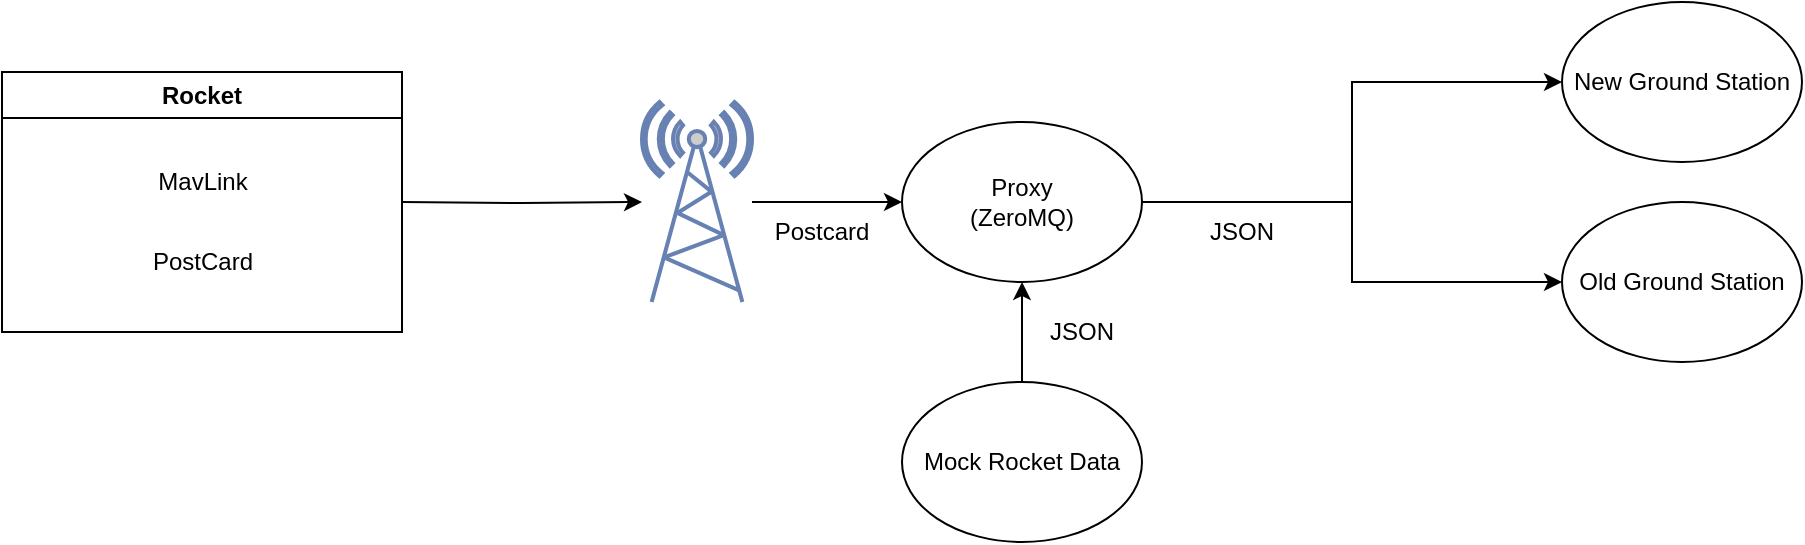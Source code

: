 <mxfile version="20.7.2" type="device"><diagram id="9wJ1xoej0rOAIKk4rK3a" name="Page-1"><mxGraphModel dx="954" dy="941" grid="1" gridSize="10" guides="1" tooltips="1" connect="1" arrows="1" fold="1" page="1" pageScale="1" pageWidth="850" pageHeight="1100" math="0" shadow="0"><root><mxCell id="0"/><mxCell id="1" parent="0"/><mxCell id="wSucKvsut_ycxQAVpRH_-12" style="edgeStyle=orthogonalEdgeStyle;rounded=0;orthogonalLoop=1;jettySize=auto;html=1;" parent="1" target="wSucKvsut_ycxQAVpRH_-14" edge="1"><mxGeometry relative="1" as="geometry"><mxPoint x="230" y="710" as="sourcePoint"/></mxGeometry></mxCell><mxCell id="wSucKvsut_ycxQAVpRH_-22" value="" style="edgeStyle=orthogonalEdgeStyle;rounded=0;orthogonalLoop=1;jettySize=auto;html=1;" parent="1" source="wSucKvsut_ycxQAVpRH_-14" target="wSucKvsut_ycxQAVpRH_-17" edge="1"><mxGeometry relative="1" as="geometry"/></mxCell><mxCell id="wSucKvsut_ycxQAVpRH_-14" value="" style="fontColor=#0066CC;verticalAlign=top;verticalLabelPosition=bottom;labelPosition=center;align=center;html=1;outlineConnect=0;fillColor=#CCCCCC;strokeColor=#6881B3;gradientColor=none;gradientDirection=north;strokeWidth=2;shape=mxgraph.networks.radio_tower;" parent="1" vertex="1"><mxGeometry x="350" y="660" width="55" height="100" as="geometry"/></mxCell><mxCell id="wSucKvsut_ycxQAVpRH_-15" value="New Ground Station" style="ellipse;whiteSpace=wrap;html=1;" parent="1" vertex="1"><mxGeometry x="810" y="610" width="120" height="80" as="geometry"/></mxCell><mxCell id="wSucKvsut_ycxQAVpRH_-17" value="&lt;div&gt;Proxy&lt;/div&gt;(ZeroMQ)" style="ellipse;whiteSpace=wrap;html=1;" parent="1" vertex="1"><mxGeometry x="480" y="670" width="120" height="80" as="geometry"/></mxCell><mxCell id="wSucKvsut_ycxQAVpRH_-18" value="Old Ground Station" style="ellipse;whiteSpace=wrap;html=1;" parent="1" vertex="1"><mxGeometry x="810" y="710" width="120" height="80" as="geometry"/></mxCell><mxCell id="wSucKvsut_ycxQAVpRH_-23" style="edgeStyle=orthogonalEdgeStyle;rounded=0;orthogonalLoop=1;jettySize=auto;html=1;exitX=0.5;exitY=0;exitDx=0;exitDy=0;entryX=0.5;entryY=1;entryDx=0;entryDy=0;" parent="1" source="wSucKvsut_ycxQAVpRH_-21" target="wSucKvsut_ycxQAVpRH_-17" edge="1"><mxGeometry relative="1" as="geometry"/></mxCell><mxCell id="wSucKvsut_ycxQAVpRH_-21" value="Mock Rocket Data" style="ellipse;whiteSpace=wrap;html=1;" parent="1" vertex="1"><mxGeometry x="480" y="800" width="120" height="80" as="geometry"/></mxCell><mxCell id="wSucKvsut_ycxQAVpRH_-26" style="edgeStyle=orthogonalEdgeStyle;rounded=0;orthogonalLoop=1;jettySize=auto;html=1;entryX=0;entryY=0.5;entryDx=0;entryDy=0;exitX=1;exitY=0.5;exitDx=0;exitDy=0;" parent="1" source="wSucKvsut_ycxQAVpRH_-17" target="wSucKvsut_ycxQAVpRH_-15" edge="1"><mxGeometry relative="1" as="geometry"><mxPoint x="700" y="710" as="sourcePoint"/></mxGeometry></mxCell><mxCell id="wSucKvsut_ycxQAVpRH_-27" style="edgeStyle=orthogonalEdgeStyle;rounded=0;orthogonalLoop=1;jettySize=auto;html=1;exitX=1;exitY=0.5;exitDx=0;exitDy=0;entryX=0;entryY=0.5;entryDx=0;entryDy=0;" parent="1" source="wSucKvsut_ycxQAVpRH_-17" target="wSucKvsut_ycxQAVpRH_-18" edge="1"><mxGeometry relative="1" as="geometry"><mxPoint x="740" y="710" as="sourcePoint"/></mxGeometry></mxCell><mxCell id="HrTiAYSr-hp1rqH_6gAO-2" value="Rocket" style="swimlane;whiteSpace=wrap;html=1;" vertex="1" parent="1"><mxGeometry x="30" y="645" width="200" height="130" as="geometry"/></mxCell><mxCell id="HrTiAYSr-hp1rqH_6gAO-27" value="&lt;div&gt;MavLink&lt;/div&gt;" style="text;html=1;align=center;verticalAlign=middle;resizable=0;points=[];autosize=1;strokeColor=none;fillColor=none;" vertex="1" parent="HrTiAYSr-hp1rqH_6gAO-2"><mxGeometry x="65" y="40" width="70" height="30" as="geometry"/></mxCell><mxCell id="HrTiAYSr-hp1rqH_6gAO-28" value="PostCard" style="text;html=1;align=center;verticalAlign=middle;resizable=0;points=[];autosize=1;strokeColor=none;fillColor=none;" vertex="1" parent="HrTiAYSr-hp1rqH_6gAO-2"><mxGeometry x="65" y="80" width="70" height="30" as="geometry"/></mxCell><mxCell id="HrTiAYSr-hp1rqH_6gAO-14" value="Postcard" style="text;html=1;strokeColor=none;fillColor=none;align=center;verticalAlign=middle;whiteSpace=wrap;rounded=0;" vertex="1" parent="1"><mxGeometry x="410" y="710" width="60" height="30" as="geometry"/></mxCell><mxCell id="HrTiAYSr-hp1rqH_6gAO-15" value="JSON" style="text;html=1;strokeColor=none;fillColor=none;align=center;verticalAlign=middle;whiteSpace=wrap;rounded=0;" vertex="1" parent="1"><mxGeometry x="620" y="710" width="60" height="30" as="geometry"/></mxCell><mxCell id="HrTiAYSr-hp1rqH_6gAO-16" value="JSON" style="text;html=1;strokeColor=none;fillColor=none;align=center;verticalAlign=middle;whiteSpace=wrap;rounded=0;" vertex="1" parent="1"><mxGeometry x="540" y="760" width="60" height="30" as="geometry"/></mxCell></root></mxGraphModel></diagram></mxfile>